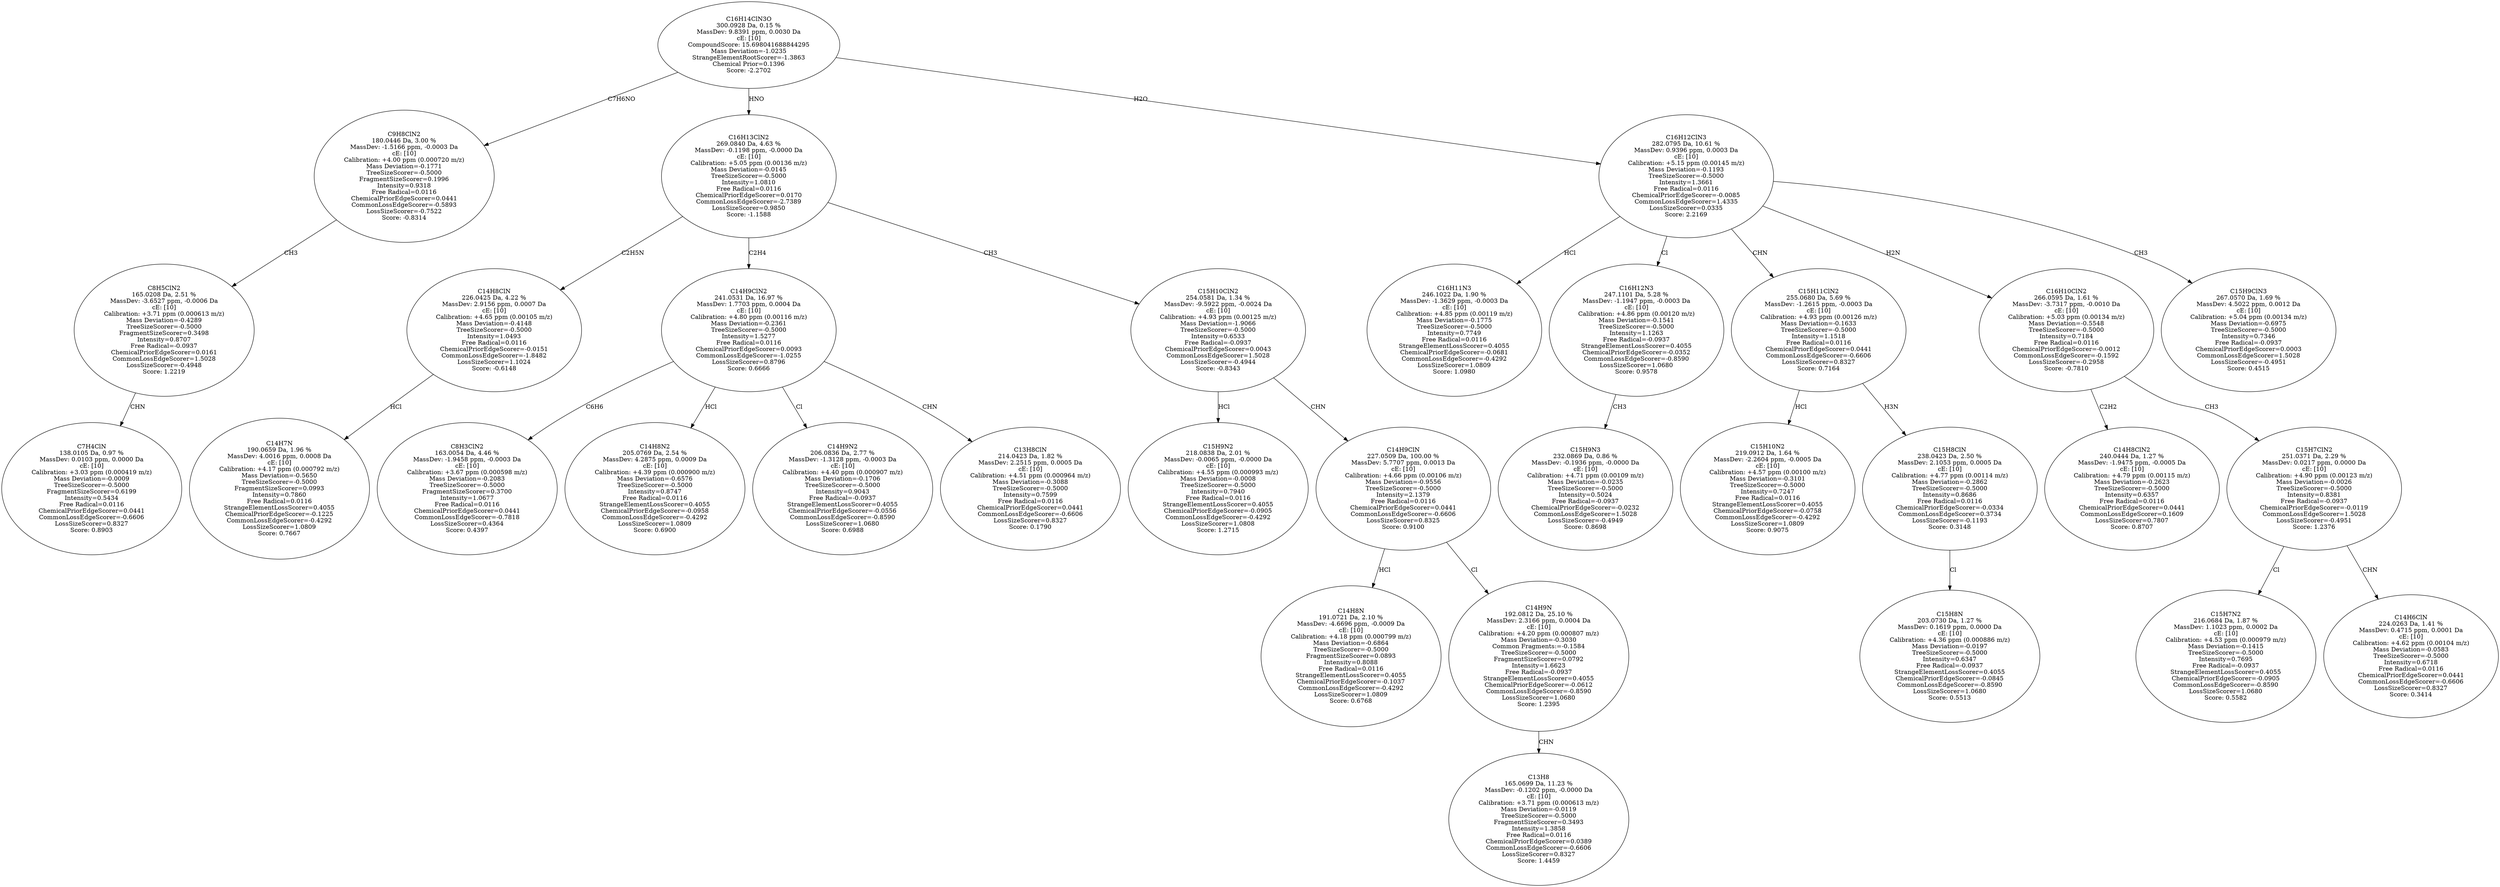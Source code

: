strict digraph {
v1 [label="C7H4ClN\n138.0105 Da, 0.97 %\nMassDev: 0.0103 ppm, 0.0000 Da\ncE: [10]\nCalibration: +3.03 ppm (0.000419 m/z)\nMass Deviation=-0.0009\nTreeSizeScorer=-0.5000\nFragmentSizeScorer=0.6199\nIntensity=0.5434\nFree Radical=0.0116\nChemicalPriorEdgeScorer=0.0441\nCommonLossEdgeScorer=-0.6606\nLossSizeScorer=0.8327\nScore: 0.8903"];
v2 [label="C8H5ClN2\n165.0208 Da, 2.51 %\nMassDev: -3.6527 ppm, -0.0006 Da\ncE: [10]\nCalibration: +3.71 ppm (0.000613 m/z)\nMass Deviation=-0.4289\nTreeSizeScorer=-0.5000\nFragmentSizeScorer=0.3498\nIntensity=0.8707\nFree Radical=-0.0937\nChemicalPriorEdgeScorer=0.0161\nCommonLossEdgeScorer=1.5028\nLossSizeScorer=-0.4948\nScore: 1.2219"];
v3 [label="C9H8ClN2\n180.0446 Da, 3.00 %\nMassDev: -1.5166 ppm, -0.0003 Da\ncE: [10]\nCalibration: +4.00 ppm (0.000720 m/z)\nMass Deviation=-0.1771\nTreeSizeScorer=-0.5000\nFragmentSizeScorer=0.1996\nIntensity=0.9318\nFree Radical=0.0116\nChemicalPriorEdgeScorer=0.0441\nCommonLossEdgeScorer=-0.5893\nLossSizeScorer=-0.7522\nScore: -0.8314"];
v4 [label="C14H7N\n190.0659 Da, 1.96 %\nMassDev: 4.0016 ppm, 0.0008 Da\ncE: [10]\nCalibration: +4.17 ppm (0.000792 m/z)\nMass Deviation=-0.5650\nTreeSizeScorer=-0.5000\nFragmentSizeScorer=0.0993\nIntensity=0.7860\nFree Radical=0.0116\nStrangeElementLossScorer=0.4055\nChemicalPriorEdgeScorer=-0.1225\nCommonLossEdgeScorer=-0.4292\nLossSizeScorer=1.0809\nScore: 0.7667"];
v5 [label="C14H8ClN\n226.0425 Da, 4.22 %\nMassDev: 2.9156 ppm, 0.0007 Da\ncE: [10]\nCalibration: +4.65 ppm (0.00105 m/z)\nMass Deviation=-0.4148\nTreeSizeScorer=-0.5000\nIntensity=1.0493\nFree Radical=0.0116\nChemicalPriorEdgeScorer=-0.0151\nCommonLossEdgeScorer=-1.8482\nLossSizeScorer=1.1024\nScore: -0.6148"];
v6 [label="C8H3ClN2\n163.0054 Da, 4.46 %\nMassDev: -1.9458 ppm, -0.0003 Da\ncE: [10]\nCalibration: +3.67 ppm (0.000598 m/z)\nMass Deviation=-0.2083\nTreeSizeScorer=-0.5000\nFragmentSizeScorer=0.3700\nIntensity=1.0677\nFree Radical=0.0116\nChemicalPriorEdgeScorer=0.0441\nCommonLossEdgeScorer=-0.7818\nLossSizeScorer=0.4364\nScore: 0.4397"];
v7 [label="C14H8N2\n205.0769 Da, 2.54 %\nMassDev: 4.2875 ppm, 0.0009 Da\ncE: [10]\nCalibration: +4.39 ppm (0.000900 m/z)\nMass Deviation=-0.6576\nTreeSizeScorer=-0.5000\nIntensity=0.8747\nFree Radical=0.0116\nStrangeElementLossScorer=0.4055\nChemicalPriorEdgeScorer=-0.0958\nCommonLossEdgeScorer=-0.4292\nLossSizeScorer=1.0809\nScore: 0.6900"];
v8 [label="C14H9N2\n206.0836 Da, 2.77 %\nMassDev: -1.3128 ppm, -0.0003 Da\ncE: [10]\nCalibration: +4.40 ppm (0.000907 m/z)\nMass Deviation=-0.1706\nTreeSizeScorer=-0.5000\nIntensity=0.9043\nFree Radical=-0.0937\nStrangeElementLossScorer=0.4055\nChemicalPriorEdgeScorer=-0.0556\nCommonLossEdgeScorer=-0.8590\nLossSizeScorer=1.0680\nScore: 0.6988"];
v9 [label="C13H8ClN\n214.0423 Da, 1.82 %\nMassDev: 2.2515 ppm, 0.0005 Da\ncE: [10]\nCalibration: +4.51 ppm (0.000964 m/z)\nMass Deviation=-0.3088\nTreeSizeScorer=-0.5000\nIntensity=0.7599\nFree Radical=0.0116\nChemicalPriorEdgeScorer=0.0441\nCommonLossEdgeScorer=-0.6606\nLossSizeScorer=0.8327\nScore: 0.1790"];
v10 [label="C14H9ClN2\n241.0531 Da, 16.97 %\nMassDev: 1.7703 ppm, 0.0004 Da\ncE: [10]\nCalibration: +4.80 ppm (0.00116 m/z)\nMass Deviation=-0.2361\nTreeSizeScorer=-0.5000\nIntensity=1.5277\nFree Radical=0.0116\nChemicalPriorEdgeScorer=0.0093\nCommonLossEdgeScorer=-1.0255\nLossSizeScorer=0.8796\nScore: 0.6666"];
v11 [label="C15H9N2\n218.0838 Da, 2.01 %\nMassDev: -0.0065 ppm, -0.0000 Da\ncE: [10]\nCalibration: +4.55 ppm (0.000993 m/z)\nMass Deviation=-0.0008\nTreeSizeScorer=-0.5000\nIntensity=0.7940\nFree Radical=0.0116\nStrangeElementLossScorer=0.4055\nChemicalPriorEdgeScorer=-0.0905\nCommonLossEdgeScorer=-0.4292\nLossSizeScorer=1.0808\nScore: 1.2715"];
v12 [label="C14H8N\n191.0721 Da, 2.10 %\nMassDev: -4.6696 ppm, -0.0009 Da\ncE: [10]\nCalibration: +4.18 ppm (0.000799 m/z)\nMass Deviation=-0.6864\nTreeSizeScorer=-0.5000\nFragmentSizeScorer=0.0893\nIntensity=0.8088\nFree Radical=0.0116\nStrangeElementLossScorer=0.4055\nChemicalPriorEdgeScorer=-0.1037\nCommonLossEdgeScorer=-0.4292\nLossSizeScorer=1.0809\nScore: 0.6768"];
v13 [label="C13H8\n165.0699 Da, 11.23 %\nMassDev: -0.1202 ppm, -0.0000 Da\ncE: [10]\nCalibration: +3.71 ppm (0.000613 m/z)\nMass Deviation=-0.0119\nTreeSizeScorer=-0.5000\nFragmentSizeScorer=0.3493\nIntensity=1.3858\nFree Radical=0.0116\nChemicalPriorEdgeScorer=0.0389\nCommonLossEdgeScorer=-0.6606\nLossSizeScorer=0.8327\nScore: 1.4459"];
v14 [label="C14H9N\n192.0812 Da, 25.10 %\nMassDev: 2.3166 ppm, 0.0004 Da\ncE: [10]\nCalibration: +4.20 ppm (0.000807 m/z)\nMass Deviation=-0.3030\nCommon Fragments:=-0.1584\nTreeSizeScorer=-0.5000\nFragmentSizeScorer=0.0792\nIntensity=1.6623\nFree Radical=-0.0937\nStrangeElementLossScorer=0.4055\nChemicalPriorEdgeScorer=-0.0612\nCommonLossEdgeScorer=-0.8590\nLossSizeScorer=1.0680\nScore: 1.2395"];
v15 [label="C14H9ClN\n227.0509 Da, 100.00 %\nMassDev: 5.7707 ppm, 0.0013 Da\ncE: [10]\nCalibration: +4.66 ppm (0.00106 m/z)\nMass Deviation=-0.9556\nTreeSizeScorer=-0.5000\nIntensity=2.1379\nFree Radical=0.0116\nChemicalPriorEdgeScorer=0.0441\nCommonLossEdgeScorer=-0.6606\nLossSizeScorer=0.8325\nScore: 0.9100"];
v16 [label="C15H10ClN2\n254.0581 Da, 1.34 %\nMassDev: -9.5922 ppm, -0.0024 Da\ncE: [10]\nCalibration: +4.93 ppm (0.00125 m/z)\nMass Deviation=-1.9066\nTreeSizeScorer=-0.5000\nIntensity=0.6533\nFree Radical=-0.0937\nChemicalPriorEdgeScorer=0.0043\nCommonLossEdgeScorer=1.5028\nLossSizeScorer=-0.4944\nScore: -0.8343"];
v17 [label="C16H13ClN2\n269.0840 Da, 4.63 %\nMassDev: -0.1198 ppm, -0.0000 Da\ncE: [10]\nCalibration: +5.05 ppm (0.00136 m/z)\nMass Deviation=-0.0145\nTreeSizeScorer=-0.5000\nIntensity=1.0810\nFree Radical=0.0116\nChemicalPriorEdgeScorer=0.0170\nCommonLossEdgeScorer=-2.7389\nLossSizeScorer=0.9850\nScore: -1.1588"];
v18 [label="C16H11N3\n246.1022 Da, 1.90 %\nMassDev: -1.3629 ppm, -0.0003 Da\ncE: [10]\nCalibration: +4.85 ppm (0.00119 m/z)\nMass Deviation=-0.1775\nTreeSizeScorer=-0.5000\nIntensity=0.7749\nFree Radical=0.0116\nStrangeElementLossScorer=0.4055\nChemicalPriorEdgeScorer=-0.0681\nCommonLossEdgeScorer=-0.4292\nLossSizeScorer=1.0809\nScore: 1.0980"];
v19 [label="C15H9N3\n232.0869 Da, 0.86 %\nMassDev: -0.1936 ppm, -0.0000 Da\ncE: [10]\nCalibration: +4.71 ppm (0.00109 m/z)\nMass Deviation=-0.0235\nTreeSizeScorer=-0.5000\nIntensity=0.5024\nFree Radical=-0.0937\nChemicalPriorEdgeScorer=-0.0232\nCommonLossEdgeScorer=1.5028\nLossSizeScorer=-0.4949\nScore: 0.8698"];
v20 [label="C16H12N3\n247.1101 Da, 5.28 %\nMassDev: -1.1947 ppm, -0.0003 Da\ncE: [10]\nCalibration: +4.86 ppm (0.00120 m/z)\nMass Deviation=-0.1541\nTreeSizeScorer=-0.5000\nIntensity=1.1263\nFree Radical=-0.0937\nStrangeElementLossScorer=0.4055\nChemicalPriorEdgeScorer=-0.0352\nCommonLossEdgeScorer=-0.8590\nLossSizeScorer=1.0680\nScore: 0.9578"];
v21 [label="C15H10N2\n219.0912 Da, 1.64 %\nMassDev: -2.2604 ppm, -0.0005 Da\ncE: [10]\nCalibration: +4.57 ppm (0.00100 m/z)\nMass Deviation=-0.3101\nTreeSizeScorer=-0.5000\nIntensity=0.7247\nFree Radical=0.0116\nStrangeElementLossScorer=0.4055\nChemicalPriorEdgeScorer=-0.0758\nCommonLossEdgeScorer=-0.4292\nLossSizeScorer=1.0809\nScore: 0.9075"];
v22 [label="C15H8N\n203.0730 Da, 1.27 %\nMassDev: 0.1619 ppm, 0.0000 Da\ncE: [10]\nCalibration: +4.36 ppm (0.000886 m/z)\nMass Deviation=-0.0197\nTreeSizeScorer=-0.5000\nIntensity=0.6347\nFree Radical=-0.0937\nStrangeElementLossScorer=0.4055\nChemicalPriorEdgeScorer=-0.0845\nCommonLossEdgeScorer=-0.8590\nLossSizeScorer=1.0680\nScore: 0.5513"];
v23 [label="C15H8ClN\n238.0423 Da, 2.50 %\nMassDev: 2.1053 ppm, 0.0005 Da\ncE: [10]\nCalibration: +4.77 ppm (0.00114 m/z)\nMass Deviation=-0.2862\nTreeSizeScorer=-0.5000\nIntensity=0.8686\nFree Radical=0.0116\nChemicalPriorEdgeScorer=-0.0334\nCommonLossEdgeScorer=0.3734\nLossSizeScorer=-0.1193\nScore: 0.3148"];
v24 [label="C15H11ClN2\n255.0680 Da, 5.69 %\nMassDev: -1.2615 ppm, -0.0003 Da\ncE: [10]\nCalibration: +4.93 ppm (0.00126 m/z)\nMass Deviation=-0.1633\nTreeSizeScorer=-0.5000\nIntensity=1.1518\nFree Radical=0.0116\nChemicalPriorEdgeScorer=0.0441\nCommonLossEdgeScorer=-0.6606\nLossSizeScorer=0.8327\nScore: 0.7164"];
v25 [label="C14H8ClN2\n240.0444 Da, 1.27 %\nMassDev: -1.9475 ppm, -0.0005 Da\ncE: [10]\nCalibration: +4.79 ppm (0.00115 m/z)\nMass Deviation=-0.2623\nTreeSizeScorer=-0.5000\nIntensity=0.6357\nFree Radical=0.0116\nChemicalPriorEdgeScorer=0.0441\nCommonLossEdgeScorer=0.1609\nLossSizeScorer=0.7807\nScore: 0.8707"];
v26 [label="C15H7N2\n216.0684 Da, 1.87 %\nMassDev: 1.1023 ppm, 0.0002 Da\ncE: [10]\nCalibration: +4.53 ppm (0.000979 m/z)\nMass Deviation=-0.1415\nTreeSizeScorer=-0.5000\nIntensity=0.7695\nFree Radical=-0.0937\nStrangeElementLossScorer=0.4055\nChemicalPriorEdgeScorer=-0.0905\nCommonLossEdgeScorer=-0.8590\nLossSizeScorer=1.0680\nScore: 0.5582"];
v27 [label="C14H6ClN\n224.0263 Da, 1.41 %\nMassDev: 0.4715 ppm, 0.0001 Da\ncE: [10]\nCalibration: +4.62 ppm (0.00104 m/z)\nMass Deviation=-0.0583\nTreeSizeScorer=-0.5000\nIntensity=0.6718\nFree Radical=0.0116\nChemicalPriorEdgeScorer=0.0441\nCommonLossEdgeScorer=-0.6606\nLossSizeScorer=0.8327\nScore: 0.3414"];
v28 [label="C15H7ClN2\n251.0371 Da, 2.29 %\nMassDev: 0.0217 ppm, 0.0000 Da\ncE: [10]\nCalibration: +4.90 ppm (0.00123 m/z)\nMass Deviation=-0.0026\nTreeSizeScorer=-0.5000\nIntensity=0.8381\nFree Radical=-0.0937\nChemicalPriorEdgeScorer=-0.0119\nCommonLossEdgeScorer=1.5028\nLossSizeScorer=-0.4951\nScore: 1.2376"];
v29 [label="C16H10ClN2\n266.0595 Da, 1.61 %\nMassDev: -3.7317 ppm, -0.0010 Da\ncE: [10]\nCalibration: +5.03 ppm (0.00134 m/z)\nMass Deviation=-0.5548\nTreeSizeScorer=-0.5000\nIntensity=0.7184\nFree Radical=0.0116\nChemicalPriorEdgeScorer=-0.0012\nCommonLossEdgeScorer=-0.1592\nLossSizeScorer=-0.2958\nScore: -0.7810"];
v30 [label="C15H9ClN3\n267.0570 Da, 1.69 %\nMassDev: 4.5022 ppm, 0.0012 Da\ncE: [10]\nCalibration: +5.04 ppm (0.00134 m/z)\nMass Deviation=-0.6975\nTreeSizeScorer=-0.5000\nIntensity=0.7346\nFree Radical=-0.0937\nChemicalPriorEdgeScorer=0.0003\nCommonLossEdgeScorer=1.5028\nLossSizeScorer=-0.4951\nScore: 0.4515"];
v31 [label="C16H12ClN3\n282.0795 Da, 10.61 %\nMassDev: 0.9396 ppm, 0.0003 Da\ncE: [10]\nCalibration: +5.15 ppm (0.00145 m/z)\nMass Deviation=-0.1193\nTreeSizeScorer=-0.5000\nIntensity=1.3661\nFree Radical=0.0116\nChemicalPriorEdgeScorer=-0.0085\nCommonLossEdgeScorer=1.4335\nLossSizeScorer=0.0335\nScore: 2.2169"];
v32 [label="C16H14ClN3O\n300.0928 Da, 0.15 %\nMassDev: 9.8391 ppm, 0.0030 Da\ncE: [10]\nCompoundScore: 15.698041688844295\nMass Deviation=-1.0235\nStrangeElementRootScorer=-1.3863\nChemical Prior=0.1396\nScore: -2.2702"];
v2 -> v1 [label="CHN"];
v3 -> v2 [label="CH3"];
v32 -> v3 [label="C7H6NO"];
v5 -> v4 [label="HCl"];
v17 -> v5 [label="C2H5N"];
v10 -> v6 [label="C6H6"];
v10 -> v7 [label="HCl"];
v10 -> v8 [label="Cl"];
v10 -> v9 [label="CHN"];
v17 -> v10 [label="C2H4"];
v16 -> v11 [label="HCl"];
v15 -> v12 [label="HCl"];
v14 -> v13 [label="CHN"];
v15 -> v14 [label="Cl"];
v16 -> v15 [label="CHN"];
v17 -> v16 [label="CH3"];
v32 -> v17 [label="HNO"];
v31 -> v18 [label="HCl"];
v20 -> v19 [label="CH3"];
v31 -> v20 [label="Cl"];
v24 -> v21 [label="HCl"];
v23 -> v22 [label="Cl"];
v24 -> v23 [label="H3N"];
v31 -> v24 [label="CHN"];
v29 -> v25 [label="C2H2"];
v28 -> v26 [label="Cl"];
v28 -> v27 [label="CHN"];
v29 -> v28 [label="CH3"];
v31 -> v29 [label="H2N"];
v31 -> v30 [label="CH3"];
v32 -> v31 [label="H2O"];
}